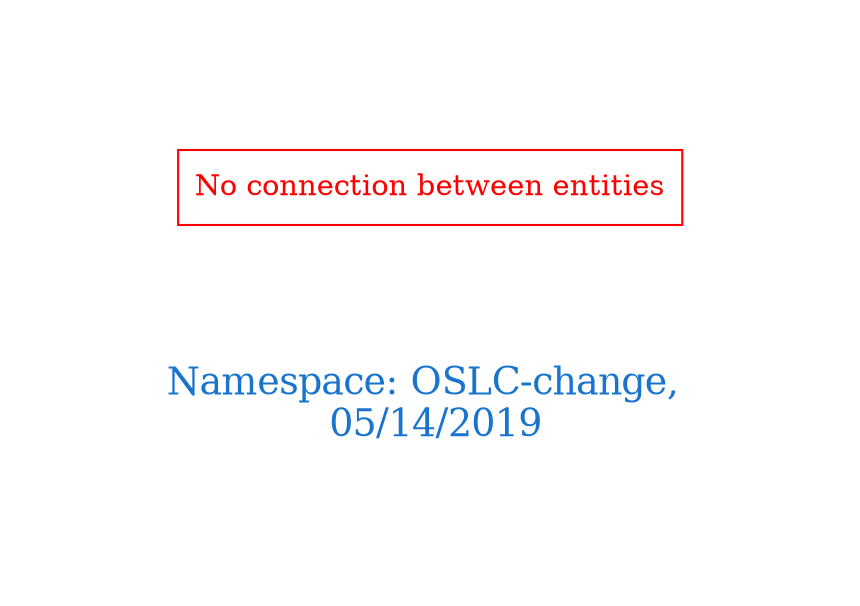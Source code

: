 digraph OGIT_ontology {
 graph [ rankdir= LR,pad=1 
fontsize = 18,
fontcolor= dodgerblue3,label = "\n\n\nNamespace: OSLC-change, \n 05/14/2019"];
node[shape=polygon];
edge [  color="gray81"];

"No connection between entities" [fontcolor = "red",color="red", shape="polygon"]
}
